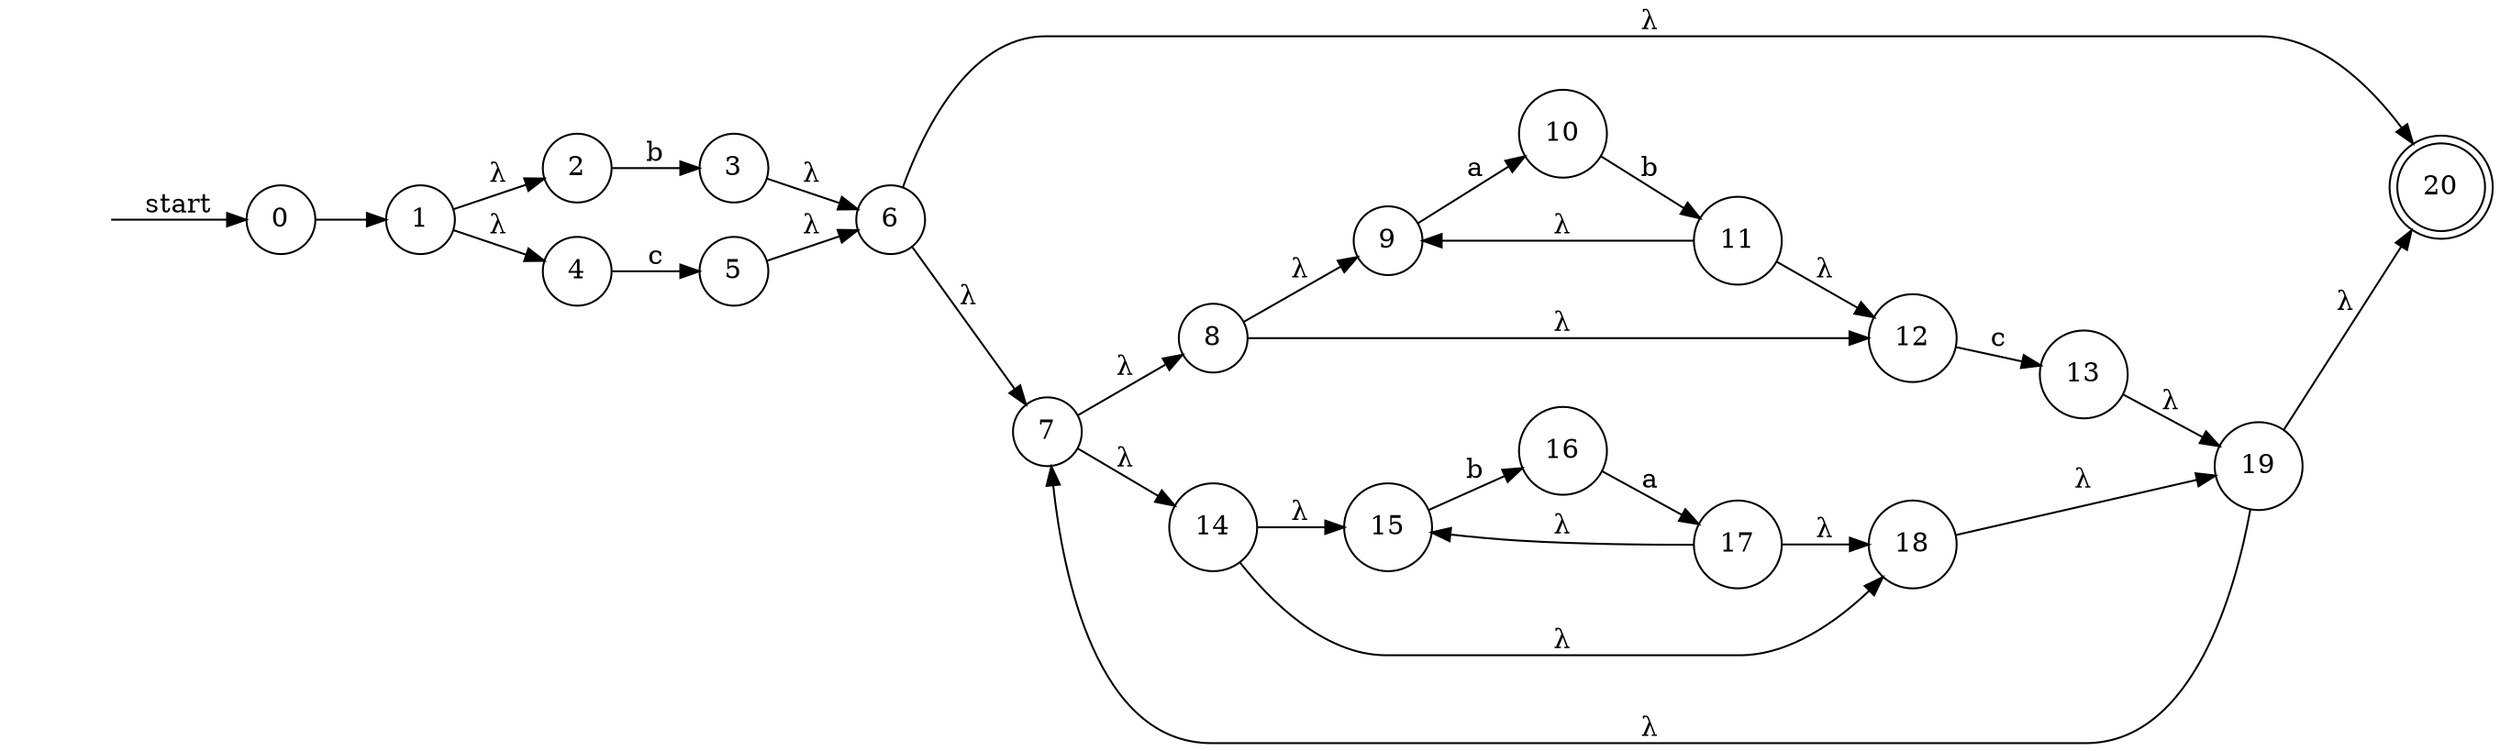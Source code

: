 digraph graph_3_4{
    rankdir=LR;

    "" [shape = none];
    20 [shape = doublecircle];
    node [shape = circle];

    "" -> 0 [label = "start"];  
    0 -> 1 
    1 -> 2 [label = "λ"];
    1 -> 4 [label = "λ"];
    2 -> 3 [label = "b"];
    3 -> 6 [label = "λ"];
    4 -> 5 [label = "c"];
    5 -> 6 [label = "λ"];
    6 -> 7 [label = "λ"];
    6 -> 20 [label = "λ"];
    7 -> 8 [label = "λ"];
    7 -> 14 [label = "λ"];
    8 -> 9 [label = "λ"];
    8 -> 12 [label = "λ"];
    9 -> 10 [label = "a"];
    10 -> 11 [label = "b"];
    11 -> 9 [label = "λ"];
    11 -> 12 [label = "λ"];
    12 -> 13 [label = "c"];
    13 -> 19 [label = "λ"];
    14 -> 15 [label = "λ"];
    14 -> 18 [label = "λ"];
    15 -> 16 [label = "b"];
    16 -> 17 [label = "a"];
    17 -> 15 [label = "λ"];
    17 -> 18 [label = "λ"];
    18 -> 19 [label = "λ"];
    19 -> 7 [label = "λ"];
    19 -> 20 [label = "λ"];


}
